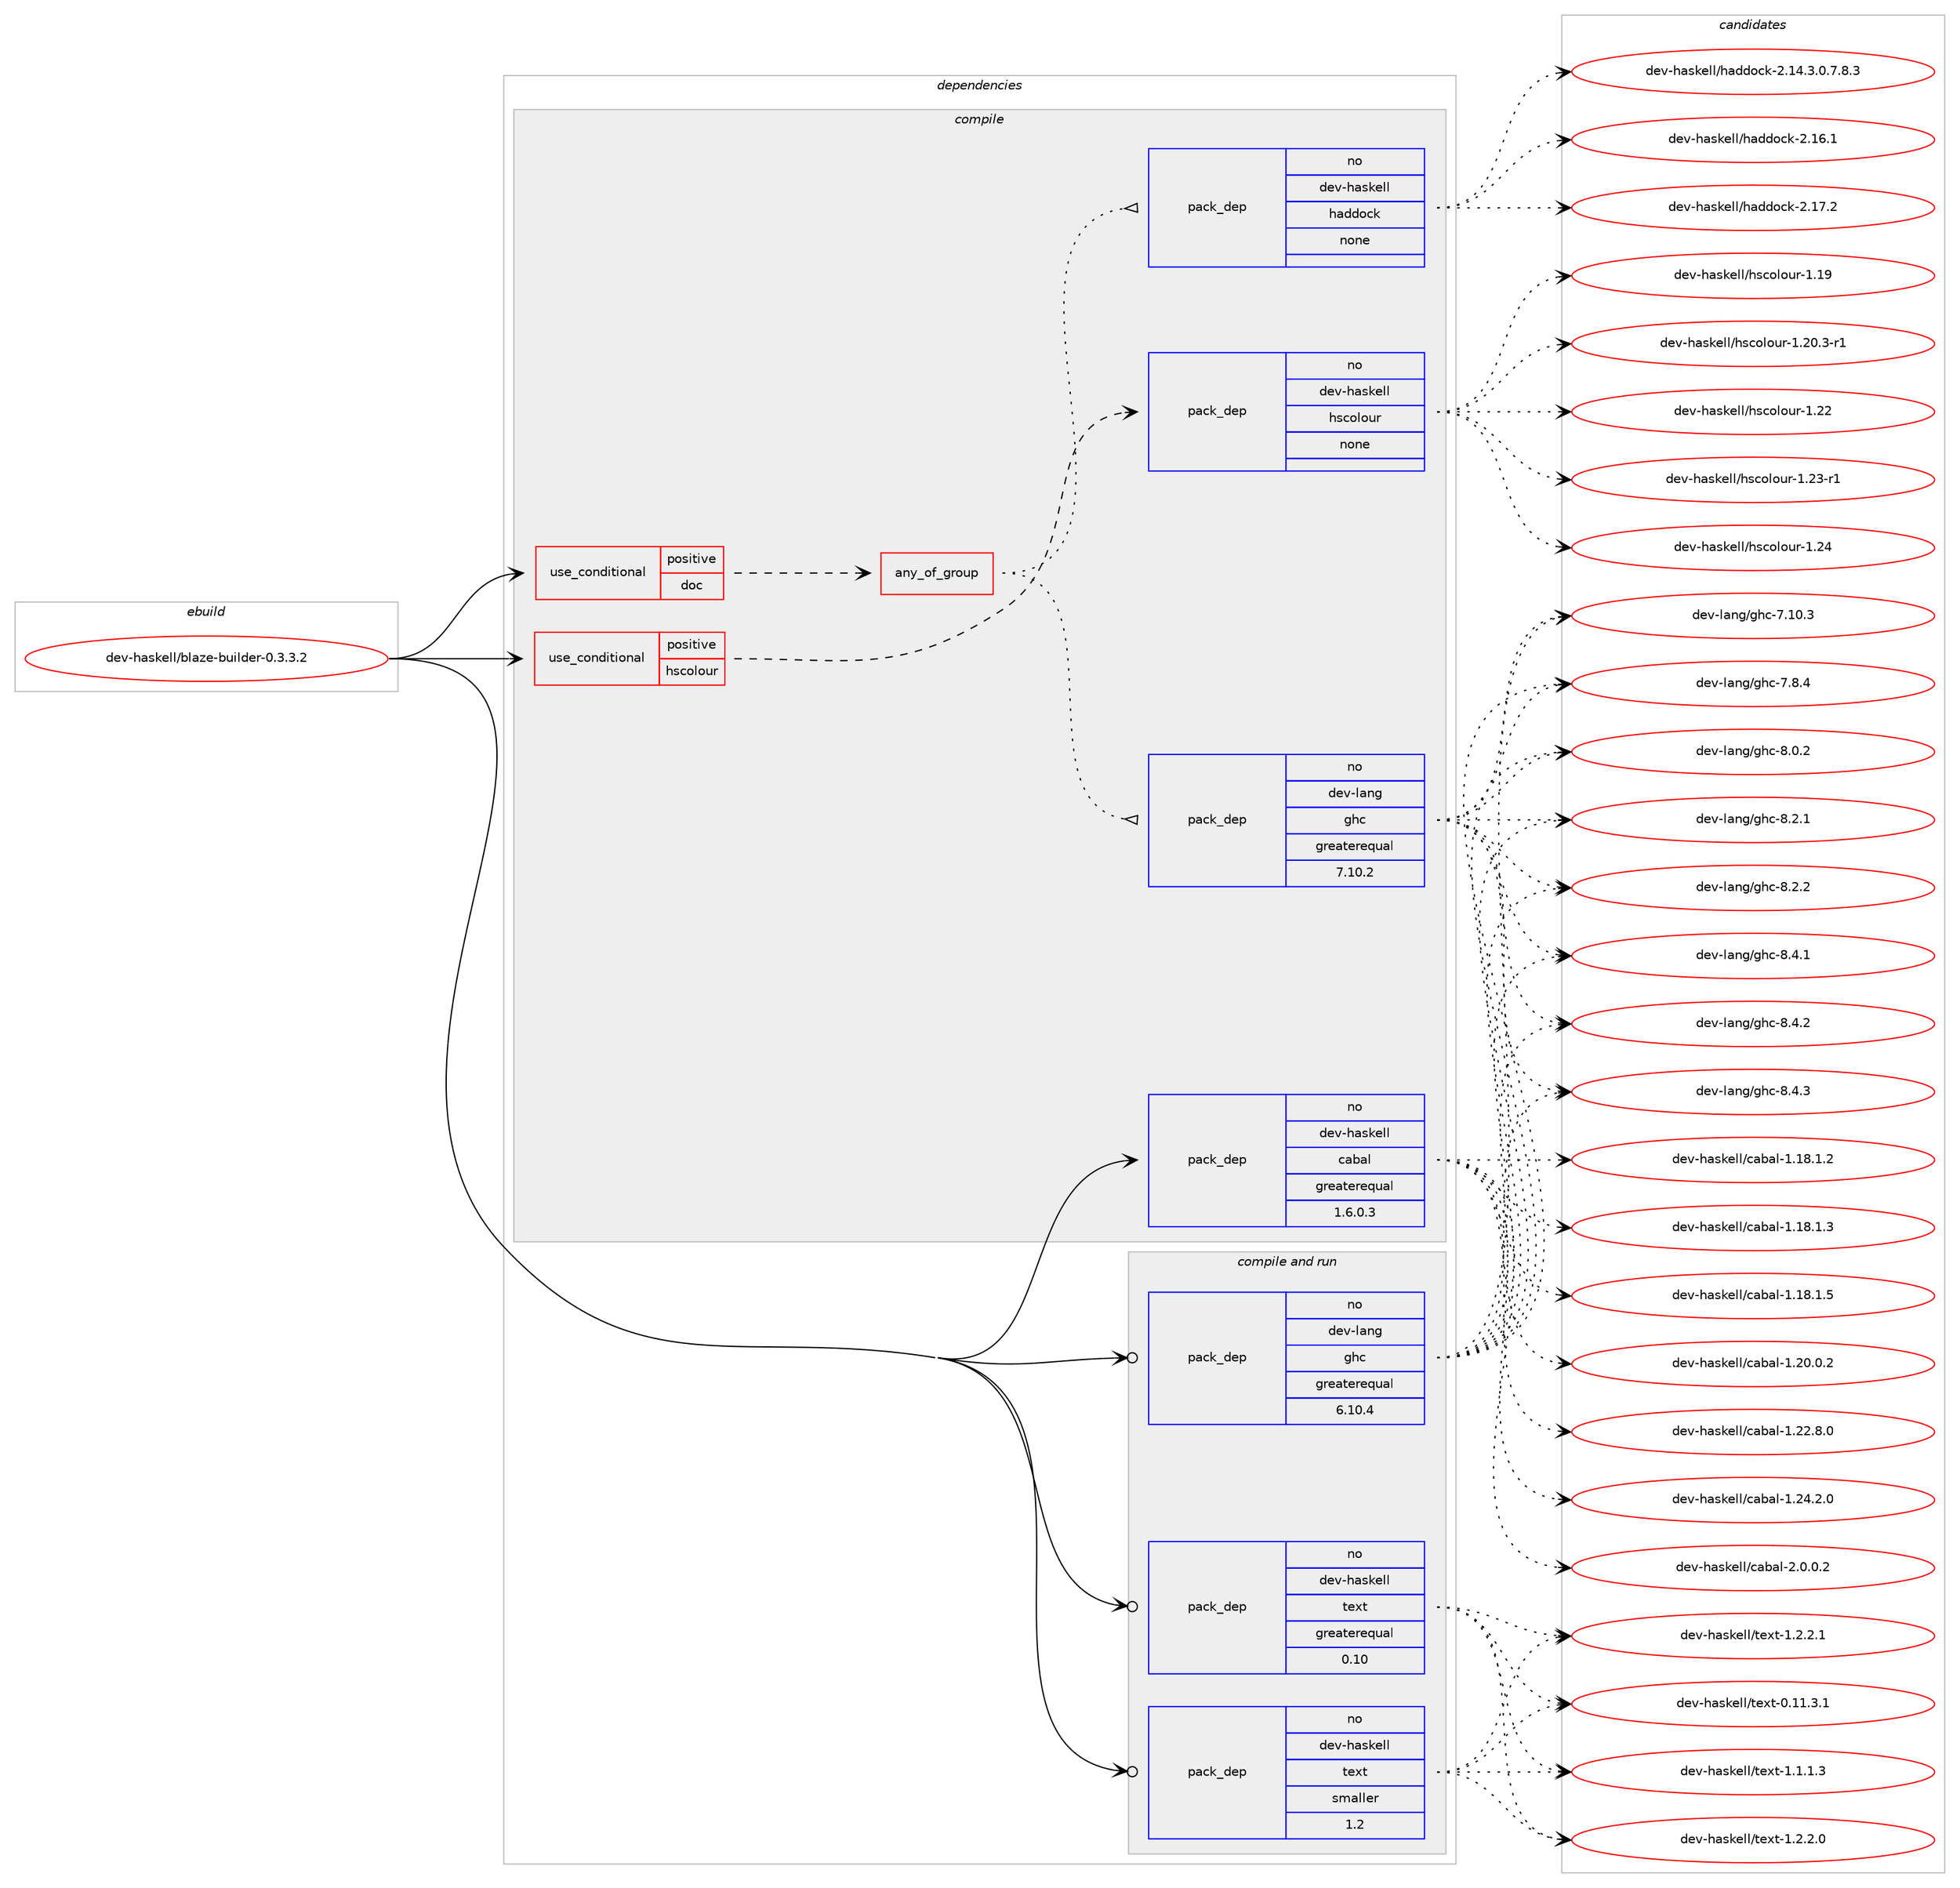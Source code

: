 digraph prolog {

# *************
# Graph options
# *************

newrank=true;
concentrate=true;
compound=true;
graph [rankdir=LR,fontname=Helvetica,fontsize=10,ranksep=1.5];#, ranksep=2.5, nodesep=0.2];
edge  [arrowhead=vee];
node  [fontname=Helvetica,fontsize=10];

# **********
# The ebuild
# **********

subgraph cluster_leftcol {
color=gray;
rank=same;
label=<<i>ebuild</i>>;
id [label="dev-haskell/blaze-builder-0.3.3.2", color=red, width=4, href="../dev-haskell/blaze-builder-0.3.3.2.svg"];
}

# ****************
# The dependencies
# ****************

subgraph cluster_midcol {
color=gray;
label=<<i>dependencies</i>>;
subgraph cluster_compile {
fillcolor="#eeeeee";
style=filled;
label=<<i>compile</i>>;
subgraph cond358751 {
dependency1327238 [label=<<TABLE BORDER="0" CELLBORDER="1" CELLSPACING="0" CELLPADDING="4"><TR><TD ROWSPAN="3" CELLPADDING="10">use_conditional</TD></TR><TR><TD>positive</TD></TR><TR><TD>doc</TD></TR></TABLE>>, shape=none, color=red];
subgraph any20588 {
dependency1327239 [label=<<TABLE BORDER="0" CELLBORDER="1" CELLSPACING="0" CELLPADDING="4"><TR><TD CELLPADDING="10">any_of_group</TD></TR></TABLE>>, shape=none, color=red];subgraph pack947347 {
dependency1327240 [label=<<TABLE BORDER="0" CELLBORDER="1" CELLSPACING="0" CELLPADDING="4" WIDTH="220"><TR><TD ROWSPAN="6" CELLPADDING="30">pack_dep</TD></TR><TR><TD WIDTH="110">no</TD></TR><TR><TD>dev-haskell</TD></TR><TR><TD>haddock</TD></TR><TR><TD>none</TD></TR><TR><TD></TD></TR></TABLE>>, shape=none, color=blue];
}
dependency1327239:e -> dependency1327240:w [weight=20,style="dotted",arrowhead="oinv"];
subgraph pack947348 {
dependency1327241 [label=<<TABLE BORDER="0" CELLBORDER="1" CELLSPACING="0" CELLPADDING="4" WIDTH="220"><TR><TD ROWSPAN="6" CELLPADDING="30">pack_dep</TD></TR><TR><TD WIDTH="110">no</TD></TR><TR><TD>dev-lang</TD></TR><TR><TD>ghc</TD></TR><TR><TD>greaterequal</TD></TR><TR><TD>7.10.2</TD></TR></TABLE>>, shape=none, color=blue];
}
dependency1327239:e -> dependency1327241:w [weight=20,style="dotted",arrowhead="oinv"];
}
dependency1327238:e -> dependency1327239:w [weight=20,style="dashed",arrowhead="vee"];
}
id:e -> dependency1327238:w [weight=20,style="solid",arrowhead="vee"];
subgraph cond358752 {
dependency1327242 [label=<<TABLE BORDER="0" CELLBORDER="1" CELLSPACING="0" CELLPADDING="4"><TR><TD ROWSPAN="3" CELLPADDING="10">use_conditional</TD></TR><TR><TD>positive</TD></TR><TR><TD>hscolour</TD></TR></TABLE>>, shape=none, color=red];
subgraph pack947349 {
dependency1327243 [label=<<TABLE BORDER="0" CELLBORDER="1" CELLSPACING="0" CELLPADDING="4" WIDTH="220"><TR><TD ROWSPAN="6" CELLPADDING="30">pack_dep</TD></TR><TR><TD WIDTH="110">no</TD></TR><TR><TD>dev-haskell</TD></TR><TR><TD>hscolour</TD></TR><TR><TD>none</TD></TR><TR><TD></TD></TR></TABLE>>, shape=none, color=blue];
}
dependency1327242:e -> dependency1327243:w [weight=20,style="dashed",arrowhead="vee"];
}
id:e -> dependency1327242:w [weight=20,style="solid",arrowhead="vee"];
subgraph pack947350 {
dependency1327244 [label=<<TABLE BORDER="0" CELLBORDER="1" CELLSPACING="0" CELLPADDING="4" WIDTH="220"><TR><TD ROWSPAN="6" CELLPADDING="30">pack_dep</TD></TR><TR><TD WIDTH="110">no</TD></TR><TR><TD>dev-haskell</TD></TR><TR><TD>cabal</TD></TR><TR><TD>greaterequal</TD></TR><TR><TD>1.6.0.3</TD></TR></TABLE>>, shape=none, color=blue];
}
id:e -> dependency1327244:w [weight=20,style="solid",arrowhead="vee"];
}
subgraph cluster_compileandrun {
fillcolor="#eeeeee";
style=filled;
label=<<i>compile and run</i>>;
subgraph pack947351 {
dependency1327245 [label=<<TABLE BORDER="0" CELLBORDER="1" CELLSPACING="0" CELLPADDING="4" WIDTH="220"><TR><TD ROWSPAN="6" CELLPADDING="30">pack_dep</TD></TR><TR><TD WIDTH="110">no</TD></TR><TR><TD>dev-haskell</TD></TR><TR><TD>text</TD></TR><TR><TD>greaterequal</TD></TR><TR><TD>0.10</TD></TR></TABLE>>, shape=none, color=blue];
}
id:e -> dependency1327245:w [weight=20,style="solid",arrowhead="odotvee"];
subgraph pack947352 {
dependency1327246 [label=<<TABLE BORDER="0" CELLBORDER="1" CELLSPACING="0" CELLPADDING="4" WIDTH="220"><TR><TD ROWSPAN="6" CELLPADDING="30">pack_dep</TD></TR><TR><TD WIDTH="110">no</TD></TR><TR><TD>dev-haskell</TD></TR><TR><TD>text</TD></TR><TR><TD>smaller</TD></TR><TR><TD>1.2</TD></TR></TABLE>>, shape=none, color=blue];
}
id:e -> dependency1327246:w [weight=20,style="solid",arrowhead="odotvee"];
subgraph pack947353 {
dependency1327247 [label=<<TABLE BORDER="0" CELLBORDER="1" CELLSPACING="0" CELLPADDING="4" WIDTH="220"><TR><TD ROWSPAN="6" CELLPADDING="30">pack_dep</TD></TR><TR><TD WIDTH="110">no</TD></TR><TR><TD>dev-lang</TD></TR><TR><TD>ghc</TD></TR><TR><TD>greaterequal</TD></TR><TR><TD>6.10.4</TD></TR></TABLE>>, shape=none, color=blue];
}
id:e -> dependency1327247:w [weight=20,style="solid",arrowhead="odotvee"];
}
subgraph cluster_run {
fillcolor="#eeeeee";
style=filled;
label=<<i>run</i>>;
}
}

# **************
# The candidates
# **************

subgraph cluster_choices {
rank=same;
color=gray;
label=<<i>candidates</i>>;

subgraph choice947347 {
color=black;
nodesep=1;
choice1001011184510497115107101108108471049710010011199107455046495246514648465546564651 [label="dev-haskell/haddock-2.14.3.0.7.8.3", color=red, width=4,href="../dev-haskell/haddock-2.14.3.0.7.8.3.svg"];
choice100101118451049711510710110810847104971001001119910745504649544649 [label="dev-haskell/haddock-2.16.1", color=red, width=4,href="../dev-haskell/haddock-2.16.1.svg"];
choice100101118451049711510710110810847104971001001119910745504649554650 [label="dev-haskell/haddock-2.17.2", color=red, width=4,href="../dev-haskell/haddock-2.17.2.svg"];
dependency1327240:e -> choice1001011184510497115107101108108471049710010011199107455046495246514648465546564651:w [style=dotted,weight="100"];
dependency1327240:e -> choice100101118451049711510710110810847104971001001119910745504649544649:w [style=dotted,weight="100"];
dependency1327240:e -> choice100101118451049711510710110810847104971001001119910745504649554650:w [style=dotted,weight="100"];
}
subgraph choice947348 {
color=black;
nodesep=1;
choice1001011184510897110103471031049945554649484651 [label="dev-lang/ghc-7.10.3", color=red, width=4,href="../dev-lang/ghc-7.10.3.svg"];
choice10010111845108971101034710310499455546564652 [label="dev-lang/ghc-7.8.4", color=red, width=4,href="../dev-lang/ghc-7.8.4.svg"];
choice10010111845108971101034710310499455646484650 [label="dev-lang/ghc-8.0.2", color=red, width=4,href="../dev-lang/ghc-8.0.2.svg"];
choice10010111845108971101034710310499455646504649 [label="dev-lang/ghc-8.2.1", color=red, width=4,href="../dev-lang/ghc-8.2.1.svg"];
choice10010111845108971101034710310499455646504650 [label="dev-lang/ghc-8.2.2", color=red, width=4,href="../dev-lang/ghc-8.2.2.svg"];
choice10010111845108971101034710310499455646524649 [label="dev-lang/ghc-8.4.1", color=red, width=4,href="../dev-lang/ghc-8.4.1.svg"];
choice10010111845108971101034710310499455646524650 [label="dev-lang/ghc-8.4.2", color=red, width=4,href="../dev-lang/ghc-8.4.2.svg"];
choice10010111845108971101034710310499455646524651 [label="dev-lang/ghc-8.4.3", color=red, width=4,href="../dev-lang/ghc-8.4.3.svg"];
dependency1327241:e -> choice1001011184510897110103471031049945554649484651:w [style=dotted,weight="100"];
dependency1327241:e -> choice10010111845108971101034710310499455546564652:w [style=dotted,weight="100"];
dependency1327241:e -> choice10010111845108971101034710310499455646484650:w [style=dotted,weight="100"];
dependency1327241:e -> choice10010111845108971101034710310499455646504649:w [style=dotted,weight="100"];
dependency1327241:e -> choice10010111845108971101034710310499455646504650:w [style=dotted,weight="100"];
dependency1327241:e -> choice10010111845108971101034710310499455646524649:w [style=dotted,weight="100"];
dependency1327241:e -> choice10010111845108971101034710310499455646524650:w [style=dotted,weight="100"];
dependency1327241:e -> choice10010111845108971101034710310499455646524651:w [style=dotted,weight="100"];
}
subgraph choice947349 {
color=black;
nodesep=1;
choice100101118451049711510710110810847104115991111081111171144549464957 [label="dev-haskell/hscolour-1.19", color=red, width=4,href="../dev-haskell/hscolour-1.19.svg"];
choice10010111845104971151071011081084710411599111108111117114454946504846514511449 [label="dev-haskell/hscolour-1.20.3-r1", color=red, width=4,href="../dev-haskell/hscolour-1.20.3-r1.svg"];
choice100101118451049711510710110810847104115991111081111171144549465050 [label="dev-haskell/hscolour-1.22", color=red, width=4,href="../dev-haskell/hscolour-1.22.svg"];
choice1001011184510497115107101108108471041159911110811111711445494650514511449 [label="dev-haskell/hscolour-1.23-r1", color=red, width=4,href="../dev-haskell/hscolour-1.23-r1.svg"];
choice100101118451049711510710110810847104115991111081111171144549465052 [label="dev-haskell/hscolour-1.24", color=red, width=4,href="../dev-haskell/hscolour-1.24.svg"];
dependency1327243:e -> choice100101118451049711510710110810847104115991111081111171144549464957:w [style=dotted,weight="100"];
dependency1327243:e -> choice10010111845104971151071011081084710411599111108111117114454946504846514511449:w [style=dotted,weight="100"];
dependency1327243:e -> choice100101118451049711510710110810847104115991111081111171144549465050:w [style=dotted,weight="100"];
dependency1327243:e -> choice1001011184510497115107101108108471041159911110811111711445494650514511449:w [style=dotted,weight="100"];
dependency1327243:e -> choice100101118451049711510710110810847104115991111081111171144549465052:w [style=dotted,weight="100"];
}
subgraph choice947350 {
color=black;
nodesep=1;
choice10010111845104971151071011081084799979897108454946495646494650 [label="dev-haskell/cabal-1.18.1.2", color=red, width=4,href="../dev-haskell/cabal-1.18.1.2.svg"];
choice10010111845104971151071011081084799979897108454946495646494651 [label="dev-haskell/cabal-1.18.1.3", color=red, width=4,href="../dev-haskell/cabal-1.18.1.3.svg"];
choice10010111845104971151071011081084799979897108454946495646494653 [label="dev-haskell/cabal-1.18.1.5", color=red, width=4,href="../dev-haskell/cabal-1.18.1.5.svg"];
choice10010111845104971151071011081084799979897108454946504846484650 [label="dev-haskell/cabal-1.20.0.2", color=red, width=4,href="../dev-haskell/cabal-1.20.0.2.svg"];
choice10010111845104971151071011081084799979897108454946505046564648 [label="dev-haskell/cabal-1.22.8.0", color=red, width=4,href="../dev-haskell/cabal-1.22.8.0.svg"];
choice10010111845104971151071011081084799979897108454946505246504648 [label="dev-haskell/cabal-1.24.2.0", color=red, width=4,href="../dev-haskell/cabal-1.24.2.0.svg"];
choice100101118451049711510710110810847999798971084550464846484650 [label="dev-haskell/cabal-2.0.0.2", color=red, width=4,href="../dev-haskell/cabal-2.0.0.2.svg"];
dependency1327244:e -> choice10010111845104971151071011081084799979897108454946495646494650:w [style=dotted,weight="100"];
dependency1327244:e -> choice10010111845104971151071011081084799979897108454946495646494651:w [style=dotted,weight="100"];
dependency1327244:e -> choice10010111845104971151071011081084799979897108454946495646494653:w [style=dotted,weight="100"];
dependency1327244:e -> choice10010111845104971151071011081084799979897108454946504846484650:w [style=dotted,weight="100"];
dependency1327244:e -> choice10010111845104971151071011081084799979897108454946505046564648:w [style=dotted,weight="100"];
dependency1327244:e -> choice10010111845104971151071011081084799979897108454946505246504648:w [style=dotted,weight="100"];
dependency1327244:e -> choice100101118451049711510710110810847999798971084550464846484650:w [style=dotted,weight="100"];
}
subgraph choice947351 {
color=black;
nodesep=1;
choice100101118451049711510710110810847116101120116454846494946514649 [label="dev-haskell/text-0.11.3.1", color=red, width=4,href="../dev-haskell/text-0.11.3.1.svg"];
choice1001011184510497115107101108108471161011201164549464946494651 [label="dev-haskell/text-1.1.1.3", color=red, width=4,href="../dev-haskell/text-1.1.1.3.svg"];
choice1001011184510497115107101108108471161011201164549465046504648 [label="dev-haskell/text-1.2.2.0", color=red, width=4,href="../dev-haskell/text-1.2.2.0.svg"];
choice1001011184510497115107101108108471161011201164549465046504649 [label="dev-haskell/text-1.2.2.1", color=red, width=4,href="../dev-haskell/text-1.2.2.1.svg"];
dependency1327245:e -> choice100101118451049711510710110810847116101120116454846494946514649:w [style=dotted,weight="100"];
dependency1327245:e -> choice1001011184510497115107101108108471161011201164549464946494651:w [style=dotted,weight="100"];
dependency1327245:e -> choice1001011184510497115107101108108471161011201164549465046504648:w [style=dotted,weight="100"];
dependency1327245:e -> choice1001011184510497115107101108108471161011201164549465046504649:w [style=dotted,weight="100"];
}
subgraph choice947352 {
color=black;
nodesep=1;
choice100101118451049711510710110810847116101120116454846494946514649 [label="dev-haskell/text-0.11.3.1", color=red, width=4,href="../dev-haskell/text-0.11.3.1.svg"];
choice1001011184510497115107101108108471161011201164549464946494651 [label="dev-haskell/text-1.1.1.3", color=red, width=4,href="../dev-haskell/text-1.1.1.3.svg"];
choice1001011184510497115107101108108471161011201164549465046504648 [label="dev-haskell/text-1.2.2.0", color=red, width=4,href="../dev-haskell/text-1.2.2.0.svg"];
choice1001011184510497115107101108108471161011201164549465046504649 [label="dev-haskell/text-1.2.2.1", color=red, width=4,href="../dev-haskell/text-1.2.2.1.svg"];
dependency1327246:e -> choice100101118451049711510710110810847116101120116454846494946514649:w [style=dotted,weight="100"];
dependency1327246:e -> choice1001011184510497115107101108108471161011201164549464946494651:w [style=dotted,weight="100"];
dependency1327246:e -> choice1001011184510497115107101108108471161011201164549465046504648:w [style=dotted,weight="100"];
dependency1327246:e -> choice1001011184510497115107101108108471161011201164549465046504649:w [style=dotted,weight="100"];
}
subgraph choice947353 {
color=black;
nodesep=1;
choice1001011184510897110103471031049945554649484651 [label="dev-lang/ghc-7.10.3", color=red, width=4,href="../dev-lang/ghc-7.10.3.svg"];
choice10010111845108971101034710310499455546564652 [label="dev-lang/ghc-7.8.4", color=red, width=4,href="../dev-lang/ghc-7.8.4.svg"];
choice10010111845108971101034710310499455646484650 [label="dev-lang/ghc-8.0.2", color=red, width=4,href="../dev-lang/ghc-8.0.2.svg"];
choice10010111845108971101034710310499455646504649 [label="dev-lang/ghc-8.2.1", color=red, width=4,href="../dev-lang/ghc-8.2.1.svg"];
choice10010111845108971101034710310499455646504650 [label="dev-lang/ghc-8.2.2", color=red, width=4,href="../dev-lang/ghc-8.2.2.svg"];
choice10010111845108971101034710310499455646524649 [label="dev-lang/ghc-8.4.1", color=red, width=4,href="../dev-lang/ghc-8.4.1.svg"];
choice10010111845108971101034710310499455646524650 [label="dev-lang/ghc-8.4.2", color=red, width=4,href="../dev-lang/ghc-8.4.2.svg"];
choice10010111845108971101034710310499455646524651 [label="dev-lang/ghc-8.4.3", color=red, width=4,href="../dev-lang/ghc-8.4.3.svg"];
dependency1327247:e -> choice1001011184510897110103471031049945554649484651:w [style=dotted,weight="100"];
dependency1327247:e -> choice10010111845108971101034710310499455546564652:w [style=dotted,weight="100"];
dependency1327247:e -> choice10010111845108971101034710310499455646484650:w [style=dotted,weight="100"];
dependency1327247:e -> choice10010111845108971101034710310499455646504649:w [style=dotted,weight="100"];
dependency1327247:e -> choice10010111845108971101034710310499455646504650:w [style=dotted,weight="100"];
dependency1327247:e -> choice10010111845108971101034710310499455646524649:w [style=dotted,weight="100"];
dependency1327247:e -> choice10010111845108971101034710310499455646524650:w [style=dotted,weight="100"];
dependency1327247:e -> choice10010111845108971101034710310499455646524651:w [style=dotted,weight="100"];
}
}

}
